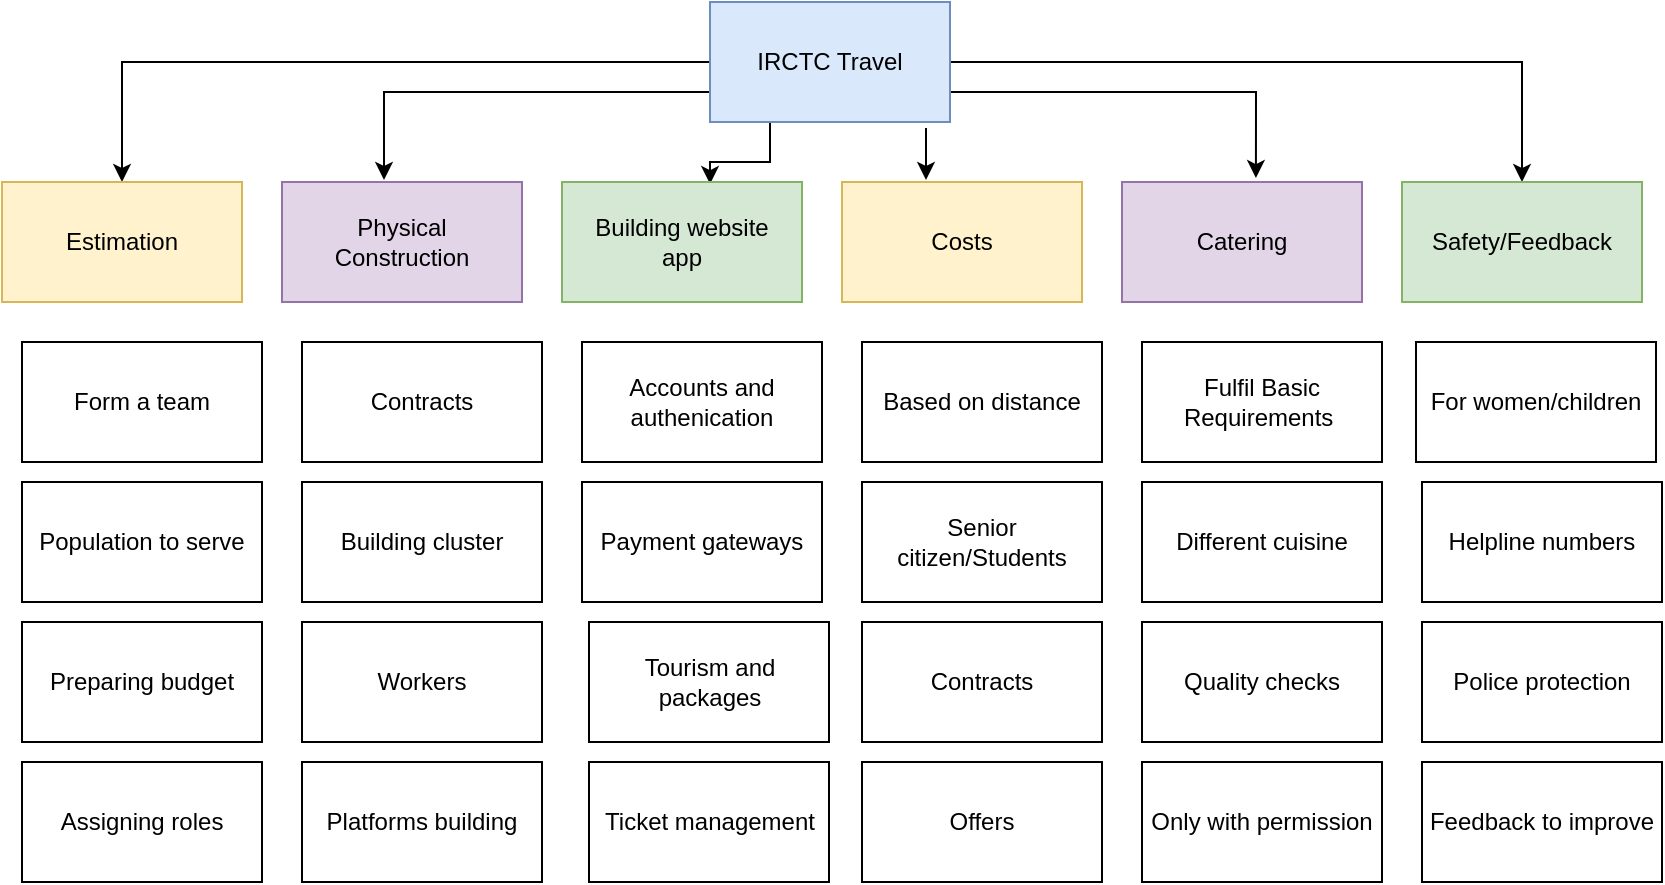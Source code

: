 <mxfile version="13.7.9" type="device"><diagram id="nFMwy15kSMSkKI0TdgOd" name="Page-1"><mxGraphModel dx="872" dy="481" grid="1" gridSize="10" guides="1" tooltips="1" connect="1" arrows="1" fold="1" page="1" pageScale="1" pageWidth="827" pageHeight="1169" math="0" shadow="0"><root><mxCell id="0"/><mxCell id="1" parent="0"/><mxCell id="BRF4r3baUVIrV8FHusGl-8" style="edgeStyle=orthogonalEdgeStyle;rounded=0;orthogonalLoop=1;jettySize=auto;html=1;exitX=0;exitY=0.5;exitDx=0;exitDy=0;entryX=0.5;entryY=0;entryDx=0;entryDy=0;" edge="1" parent="1" source="BRF4r3baUVIrV8FHusGl-1" target="BRF4r3baUVIrV8FHusGl-2"><mxGeometry relative="1" as="geometry"/></mxCell><mxCell id="BRF4r3baUVIrV8FHusGl-9" style="edgeStyle=orthogonalEdgeStyle;rounded=0;orthogonalLoop=1;jettySize=auto;html=1;exitX=0;exitY=0.75;exitDx=0;exitDy=0;entryX=0.425;entryY=-0.017;entryDx=0;entryDy=0;entryPerimeter=0;" edge="1" parent="1" source="BRF4r3baUVIrV8FHusGl-1" target="BRF4r3baUVIrV8FHusGl-3"><mxGeometry relative="1" as="geometry"/></mxCell><mxCell id="BRF4r3baUVIrV8FHusGl-19" style="edgeStyle=orthogonalEdgeStyle;rounded=0;orthogonalLoop=1;jettySize=auto;html=1;exitX=0.25;exitY=1;exitDx=0;exitDy=0;entryX=0.617;entryY=0.017;entryDx=0;entryDy=0;entryPerimeter=0;" edge="1" parent="1" source="BRF4r3baUVIrV8FHusGl-1" target="BRF4r3baUVIrV8FHusGl-4"><mxGeometry relative="1" as="geometry"/></mxCell><mxCell id="BRF4r3baUVIrV8FHusGl-23" style="edgeStyle=orthogonalEdgeStyle;rounded=0;orthogonalLoop=1;jettySize=auto;html=1;exitX=1;exitY=0.5;exitDx=0;exitDy=0;entryX=0.5;entryY=0;entryDx=0;entryDy=0;" edge="1" parent="1" source="BRF4r3baUVIrV8FHusGl-1" target="BRF4r3baUVIrV8FHusGl-22"><mxGeometry relative="1" as="geometry"/></mxCell><mxCell id="BRF4r3baUVIrV8FHusGl-50" style="edgeStyle=orthogonalEdgeStyle;rounded=0;orthogonalLoop=1;jettySize=auto;html=1;exitX=1;exitY=0.75;exitDx=0;exitDy=0;entryX=0.558;entryY=-0.033;entryDx=0;entryDy=0;entryPerimeter=0;" edge="1" parent="1" source="BRF4r3baUVIrV8FHusGl-1" target="BRF4r3baUVIrV8FHusGl-6"><mxGeometry relative="1" as="geometry"/></mxCell><mxCell id="BRF4r3baUVIrV8FHusGl-1" value="IRCTC Travel" style="rounded=0;whiteSpace=wrap;html=1;fillColor=#dae8fc;strokeColor=#6c8ebf;" vertex="1" parent="1"><mxGeometry x="354" y="20" width="120" height="60" as="geometry"/></mxCell><mxCell id="BRF4r3baUVIrV8FHusGl-2" value="Estimation" style="rounded=0;whiteSpace=wrap;html=1;fillColor=#fff2cc;strokeColor=#d6b656;" vertex="1" parent="1"><mxGeometry y="110" width="120" height="60" as="geometry"/></mxCell><mxCell id="BRF4r3baUVIrV8FHusGl-3" value="Physical&lt;br&gt;Construction" style="rounded=0;whiteSpace=wrap;html=1;fillColor=#e1d5e7;strokeColor=#9673a6;" vertex="1" parent="1"><mxGeometry x="140" y="110" width="120" height="60" as="geometry"/></mxCell><mxCell id="BRF4r3baUVIrV8FHusGl-4" value="Building website&lt;br&gt;app" style="rounded=0;whiteSpace=wrap;html=1;fillColor=#d5e8d4;strokeColor=#82b366;" vertex="1" parent="1"><mxGeometry x="280" y="110" width="120" height="60" as="geometry"/></mxCell><mxCell id="BRF4r3baUVIrV8FHusGl-5" value="Costs" style="rounded=0;whiteSpace=wrap;html=1;fillColor=#fff2cc;strokeColor=#d6b656;" vertex="1" parent="1"><mxGeometry x="420" y="110" width="120" height="60" as="geometry"/></mxCell><mxCell id="BRF4r3baUVIrV8FHusGl-6" value="Catering" style="rounded=0;whiteSpace=wrap;html=1;fillColor=#e1d5e7;strokeColor=#9673a6;" vertex="1" parent="1"><mxGeometry x="560" y="110" width="120" height="60" as="geometry"/></mxCell><mxCell id="BRF4r3baUVIrV8FHusGl-15" value="Population to serve" style="rounded=0;whiteSpace=wrap;html=1;" vertex="1" parent="1"><mxGeometry x="10" y="260" width="120" height="60" as="geometry"/></mxCell><mxCell id="BRF4r3baUVIrV8FHusGl-17" value="Form a team" style="rounded=0;whiteSpace=wrap;html=1;" vertex="1" parent="1"><mxGeometry x="10" y="190" width="120" height="60" as="geometry"/></mxCell><mxCell id="BRF4r3baUVIrV8FHusGl-21" value="" style="endArrow=classic;html=1;" edge="1" parent="1"><mxGeometry width="50" height="50" relative="1" as="geometry"><mxPoint x="462" y="83" as="sourcePoint"/><mxPoint x="462" y="109" as="targetPoint"/></mxGeometry></mxCell><mxCell id="BRF4r3baUVIrV8FHusGl-22" value="Safety/Feedback" style="rounded=0;whiteSpace=wrap;html=1;fillColor=#d5e8d4;strokeColor=#82b366;" vertex="1" parent="1"><mxGeometry x="700" y="110" width="120" height="60" as="geometry"/></mxCell><mxCell id="BRF4r3baUVIrV8FHusGl-24" value="Preparing budget" style="rounded=0;whiteSpace=wrap;html=1;" vertex="1" parent="1"><mxGeometry x="10" y="330" width="120" height="60" as="geometry"/></mxCell><mxCell id="BRF4r3baUVIrV8FHusGl-25" value="Assigning roles" style="rounded=0;whiteSpace=wrap;html=1;" vertex="1" parent="1"><mxGeometry x="10" y="400" width="120" height="60" as="geometry"/></mxCell><mxCell id="BRF4r3baUVIrV8FHusGl-26" value="Contracts" style="rounded=0;whiteSpace=wrap;html=1;" vertex="1" parent="1"><mxGeometry x="150" y="190" width="120" height="60" as="geometry"/></mxCell><mxCell id="BRF4r3baUVIrV8FHusGl-27" value="Building cluster" style="rounded=0;whiteSpace=wrap;html=1;" vertex="1" parent="1"><mxGeometry x="150" y="260" width="120" height="60" as="geometry"/></mxCell><mxCell id="BRF4r3baUVIrV8FHusGl-28" value="Workers" style="rounded=0;whiteSpace=wrap;html=1;" vertex="1" parent="1"><mxGeometry x="150" y="330" width="120" height="60" as="geometry"/></mxCell><mxCell id="BRF4r3baUVIrV8FHusGl-30" value="Platforms building" style="rounded=0;whiteSpace=wrap;html=1;" vertex="1" parent="1"><mxGeometry x="150" y="400" width="120" height="60" as="geometry"/></mxCell><mxCell id="BRF4r3baUVIrV8FHusGl-31" value="Accounts and authenication&lt;span style=&quot;color: rgba(0 , 0 , 0 , 0) ; font-family: monospace ; font-size: 0px&quot;&gt;%3CmxGraphModel%3E%3Croot%3E%3CmxCell%20id%3D%220%22%2F%3E%3CmxCell%20id%3D%221%22%20parent%3D%220%22%2F%3E%3CmxCell%20id%3D%222%22%20value%3D%22Contracts%22%20style%3D%22rounded%3D0%3BwhiteSpace%3Dwrap%3Bhtml%3D1%3B%22%20vertex%3D%221%22%20parent%3D%221%22%3E%3CmxGeometry%20x%3D%22160%22%20y%3D%22190%22%20width%3D%22120%22%20height%3D%2260%22%20as%3D%22geometry%22%2F%3E%3C%2FmxCell%3E%3C%2Froot%3E%3C%2FmxGraphModel%3E&lt;/span&gt;&lt;span style=&quot;color: rgba(0 , 0 , 0 , 0) ; font-family: monospace ; font-size: 0px&quot;&gt;%3CmxGraphModel%3E%3Croot%3E%3CmxCell%20id%3D%220%22%2F%3E%3CmxCell%20id%3D%221%22%20parent%3D%220%22%2F%3E%3CmxCell%20id%3D%222%22%20value%3D%22Contracts%22%20style%3D%22rounded%3D0%3BwhiteSpace%3Dwrap%3Bhtml%3D1%3B%22%20vertex%3D%221%22%20parent%3D%221%22%3E%3CmxGeometry%20x%3D%22160%22%20y%3D%22190%22%20width%3D%22120%22%20height%3D%2260%22%20as%3D%22geometry%22%2F%3E%3C%2FmxCell%3E%3C%2Froot%3E%3C%2FmxGraphModel%3E&lt;/span&gt;" style="rounded=0;whiteSpace=wrap;html=1;" vertex="1" parent="1"><mxGeometry x="290" y="190" width="120" height="60" as="geometry"/></mxCell><mxCell id="BRF4r3baUVIrV8FHusGl-32" value="Payment gateways&lt;span style=&quot;color: rgba(0 , 0 , 0 , 0) ; font-family: monospace ; font-size: 0px&quot;&gt;%3CmxGraphModel%3E%3Croot%3E%3CmxCell%20id%3D%220%22%2F%3E%3CmxCell%20id%3D%221%22%20parent%3D%220%22%2F%3E%3CmxCell%20id%3D%222%22%20value%3D%22Contracts%22%20style%3D%22rounded%3D0%3BwhiteSpace%3Dwrap%3Bhtml%3D1%3B%22%20vertex%3D%221%22%20parent%3D%221%22%3E%3CmxGeometry%20x%3D%22160%22%20y%3D%22190%22%20width%3D%22120%22%20height%3D%2260%22%20as%3D%22geometry%22%2F%3E%3C%2FmxCell%3E%3C%2Froot%3E%3C%2FmxGraphModel%3E&lt;/span&gt;" style="rounded=0;whiteSpace=wrap;html=1;" vertex="1" parent="1"><mxGeometry x="290" y="260" width="120" height="60" as="geometry"/></mxCell><mxCell id="BRF4r3baUVIrV8FHusGl-33" value="Tourism and packages" style="rounded=0;whiteSpace=wrap;html=1;" vertex="1" parent="1"><mxGeometry x="293.5" y="330" width="120" height="60" as="geometry"/></mxCell><mxCell id="BRF4r3baUVIrV8FHusGl-34" value="Ticket management" style="rounded=0;whiteSpace=wrap;html=1;" vertex="1" parent="1"><mxGeometry x="293.5" y="400" width="120" height="60" as="geometry"/></mxCell><mxCell id="BRF4r3baUVIrV8FHusGl-35" value="Based on distance" style="rounded=0;whiteSpace=wrap;html=1;" vertex="1" parent="1"><mxGeometry x="430" y="190" width="120" height="60" as="geometry"/></mxCell><mxCell id="BRF4r3baUVIrV8FHusGl-36" value="Senior citizen/Students" style="rounded=0;whiteSpace=wrap;html=1;" vertex="1" parent="1"><mxGeometry x="430" y="260" width="120" height="60" as="geometry"/></mxCell><mxCell id="BRF4r3baUVIrV8FHusGl-37" value="Contracts" style="rounded=0;whiteSpace=wrap;html=1;" vertex="1" parent="1"><mxGeometry x="430" y="330" width="120" height="60" as="geometry"/></mxCell><mxCell id="BRF4r3baUVIrV8FHusGl-38" value="Offers" style="rounded=0;whiteSpace=wrap;html=1;" vertex="1" parent="1"><mxGeometry x="430" y="400" width="120" height="60" as="geometry"/></mxCell><mxCell id="BRF4r3baUVIrV8FHusGl-40" value="Fulfil Basic Requirements&amp;nbsp;" style="rounded=0;whiteSpace=wrap;html=1;" vertex="1" parent="1"><mxGeometry x="570" y="190" width="120" height="60" as="geometry"/></mxCell><mxCell id="BRF4r3baUVIrV8FHusGl-41" value="Different&amp;nbsp;cuisine" style="rounded=0;whiteSpace=wrap;html=1;" vertex="1" parent="1"><mxGeometry x="570" y="260" width="120" height="60" as="geometry"/></mxCell><mxCell id="BRF4r3baUVIrV8FHusGl-42" value="Quality checks" style="rounded=0;whiteSpace=wrap;html=1;" vertex="1" parent="1"><mxGeometry x="570" y="330" width="120" height="60" as="geometry"/></mxCell><mxCell id="BRF4r3baUVIrV8FHusGl-43" value="Only with permission" style="rounded=0;whiteSpace=wrap;html=1;" vertex="1" parent="1"><mxGeometry x="570" y="400" width="120" height="60" as="geometry"/></mxCell><mxCell id="BRF4r3baUVIrV8FHusGl-44" value="For women/children" style="rounded=0;whiteSpace=wrap;html=1;" vertex="1" parent="1"><mxGeometry x="707" y="190" width="120" height="60" as="geometry"/></mxCell><mxCell id="BRF4r3baUVIrV8FHusGl-45" value="Helpline numbers" style="rounded=0;whiteSpace=wrap;html=1;" vertex="1" parent="1"><mxGeometry x="710" y="260" width="120" height="60" as="geometry"/></mxCell><mxCell id="BRF4r3baUVIrV8FHusGl-46" value="Police protection" style="rounded=0;whiteSpace=wrap;html=1;" vertex="1" parent="1"><mxGeometry x="710" y="330" width="120" height="60" as="geometry"/></mxCell><mxCell id="BRF4r3baUVIrV8FHusGl-47" value="Feedback to improve" style="rounded=0;whiteSpace=wrap;html=1;" vertex="1" parent="1"><mxGeometry x="710" y="400" width="120" height="60" as="geometry"/></mxCell></root></mxGraphModel></diagram></mxfile>